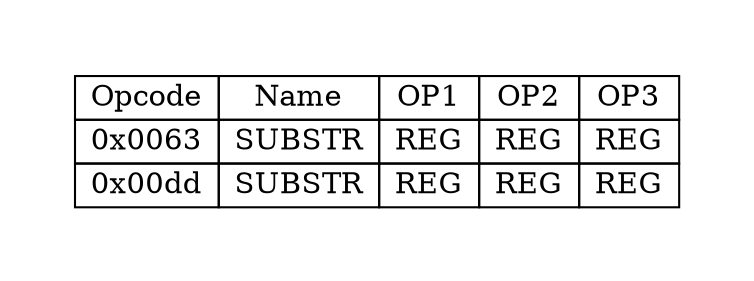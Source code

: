 digraph{
graph [pad="0.5", nodesep="0.5", ranksep="2" ]
node[shape=plain]
Foo [label=<
<table border="0" cellborder="1" cellspacing="0">
<tr><td> Opcode </td> <td> Name </td> <td> OP1 </td><td> OP2 </td><td> OP3 </td> </tr>
<tr><td> 0x0063 </td><td> SUBSTR </td><td> REG </td><td> REG </td><td> REG </td> </tr>
<tr><td> 0x00dd </td><td> SUBSTR </td><td> REG </td><td> REG </td><td> REG </td> </tr>
</table>>];
}
